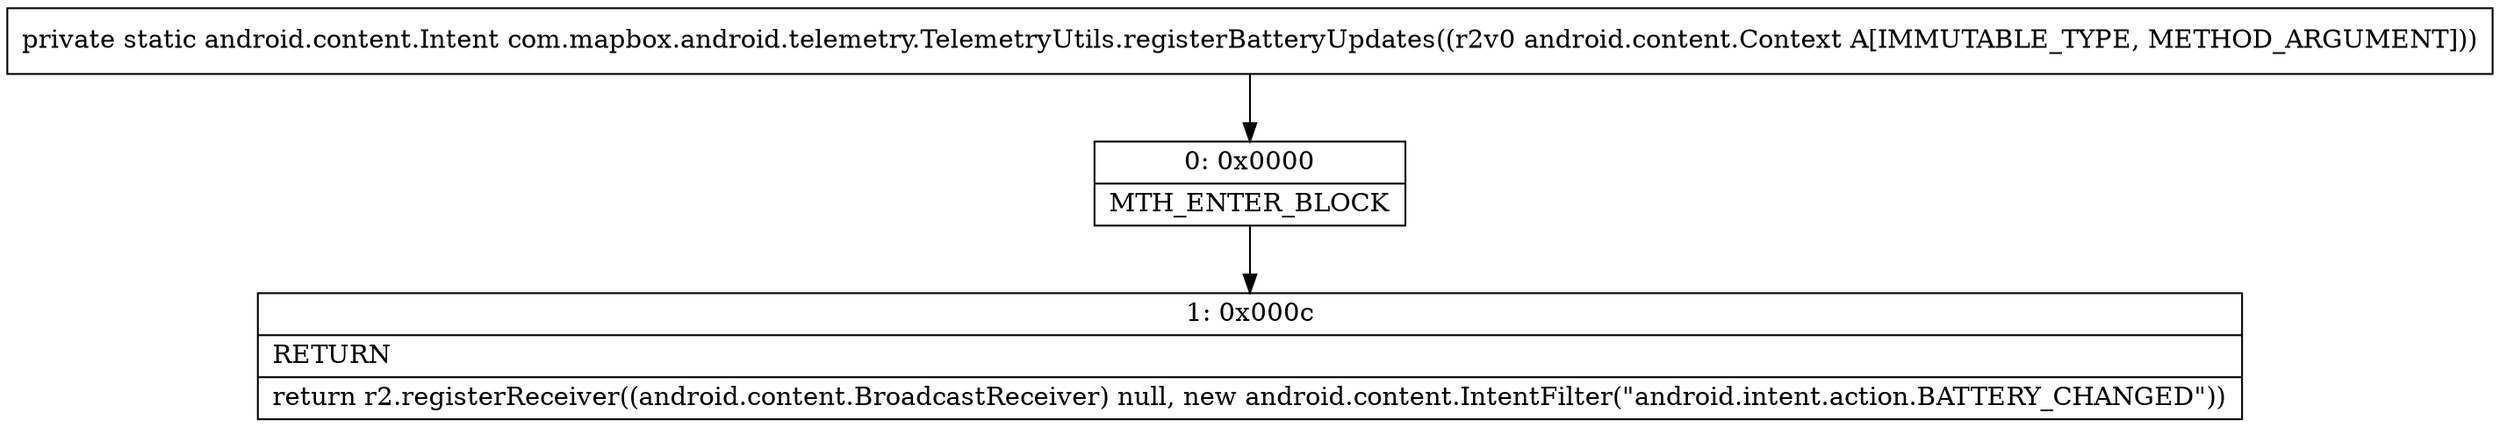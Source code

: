digraph "CFG forcom.mapbox.android.telemetry.TelemetryUtils.registerBatteryUpdates(Landroid\/content\/Context;)Landroid\/content\/Intent;" {
Node_0 [shape=record,label="{0\:\ 0x0000|MTH_ENTER_BLOCK\l}"];
Node_1 [shape=record,label="{1\:\ 0x000c|RETURN\l|return r2.registerReceiver((android.content.BroadcastReceiver) null, new android.content.IntentFilter(\"android.intent.action.BATTERY_CHANGED\"))\l}"];
MethodNode[shape=record,label="{private static android.content.Intent com.mapbox.android.telemetry.TelemetryUtils.registerBatteryUpdates((r2v0 android.content.Context A[IMMUTABLE_TYPE, METHOD_ARGUMENT])) }"];
MethodNode -> Node_0;
Node_0 -> Node_1;
}

